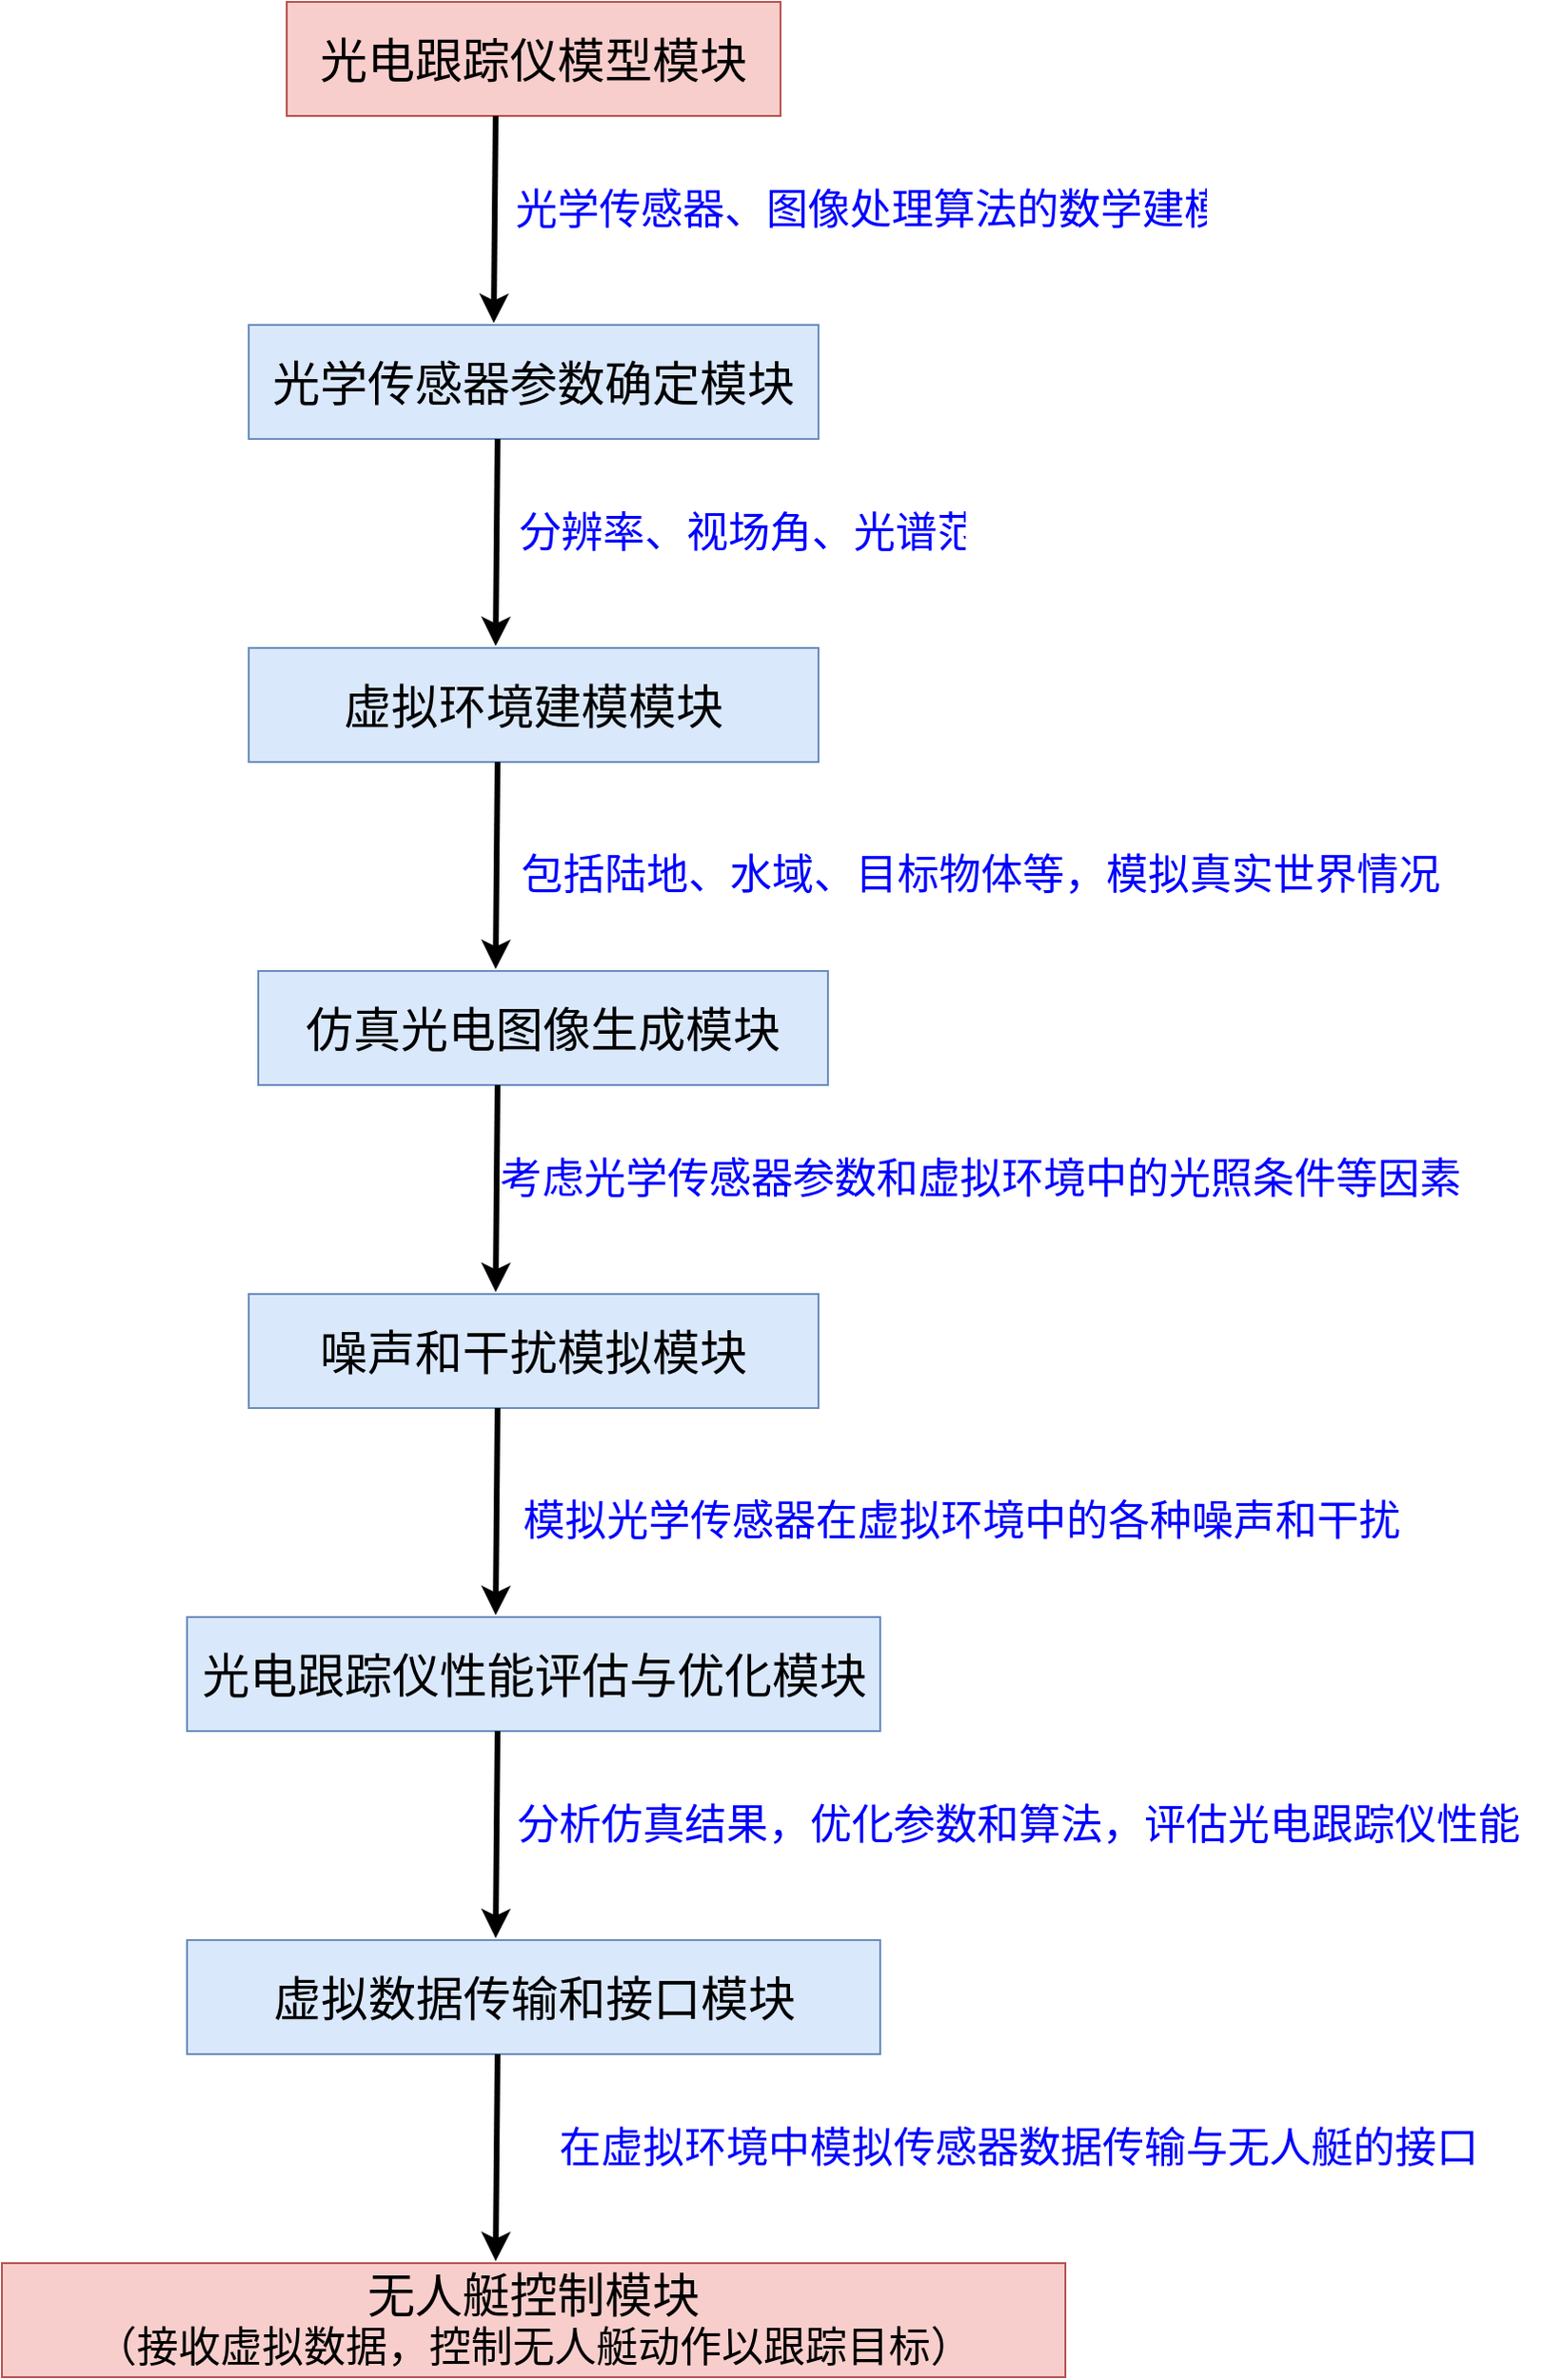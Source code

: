 <mxfile>
    <diagram id="gzKbh8bPQhgBl_x81qo_" name="无人艇载光电跟踪仪虚拟化方法流程图">
        <mxGraphModel dx="1095" dy="784" grid="1" gridSize="10" guides="1" tooltips="1" connect="1" arrows="1" fold="1" page="1" pageScale="1" pageWidth="850" pageHeight="1100" math="0" shadow="0">
            <root>
                <mxCell id="0"/>
                <mxCell id="1" parent="0"/>
                <mxCell id="2" value="&lt;span style=&quot;font-size: 25px;&quot;&gt;光电跟踪仪模型模块&lt;/span&gt;" style="rounded=0;whiteSpace=wrap;html=1;fillColor=#f8cecc;strokeColor=#b85450;" parent="1" vertex="1">
                    <mxGeometry x="290" y="60" width="260" height="60" as="geometry"/>
                </mxCell>
                <mxCell id="3" value="&lt;font style=&quot;&quot;&gt;&lt;font style=&quot;font-size: 25px;&quot;&gt;光学传感器参数确定模块&lt;/font&gt;&lt;br&gt;&lt;/font&gt;" style="rounded=0;whiteSpace=wrap;html=1;fillColor=#dae8fc;strokeColor=#6c8ebf;" parent="1" vertex="1">
                    <mxGeometry x="270" y="230" width="300" height="60" as="geometry"/>
                </mxCell>
                <mxCell id="4" value="&lt;font style=&quot;&quot;&gt;&lt;font style=&quot;font-size: 25px;&quot;&gt;虚拟环境建模模块&lt;/font&gt;&lt;br&gt;&lt;/font&gt;" style="rounded=0;whiteSpace=wrap;html=1;fillColor=#dae8fc;strokeColor=#6c8ebf;" parent="1" vertex="1">
                    <mxGeometry x="270" y="400" width="300" height="60" as="geometry"/>
                </mxCell>
                <mxCell id="5" value="&lt;font style=&quot;&quot;&gt;&lt;font style=&quot;font-size: 25px;&quot;&gt;仿真光电图像生成模块&lt;/font&gt;&lt;br&gt;&lt;/font&gt;" style="rounded=0;whiteSpace=wrap;html=1;fillColor=#dae8fc;strokeColor=#6c8ebf;" parent="1" vertex="1">
                    <mxGeometry x="275" y="570" width="300" height="60" as="geometry"/>
                </mxCell>
                <mxCell id="6" value="&lt;font style=&quot;&quot;&gt;&lt;span style=&quot;font-size: 25px;&quot;&gt;噪声和干扰模拟模块&lt;/span&gt;&lt;br&gt;&lt;/font&gt;" style="rounded=0;whiteSpace=wrap;html=1;fillColor=#dae8fc;strokeColor=#6c8ebf;" parent="1" vertex="1">
                    <mxGeometry x="270" y="740" width="300" height="60" as="geometry"/>
                </mxCell>
                <mxCell id="7" value="&lt;span style=&quot;font-size: 25px;&quot;&gt;光电跟踪仪性能评估与优化模块&lt;/span&gt;" style="rounded=0;whiteSpace=wrap;html=1;fillColor=#dae8fc;strokeColor=#6c8ebf;" parent="1" vertex="1">
                    <mxGeometry x="237.5" y="910" width="365" height="60" as="geometry"/>
                </mxCell>
                <mxCell id="8" value="&lt;span style=&quot;font-size: 25px;&quot;&gt;虚拟数据传输和接口模块&lt;/span&gt;" style="rounded=0;whiteSpace=wrap;html=1;fillColor=#dae8fc;strokeColor=#6c8ebf;" parent="1" vertex="1">
                    <mxGeometry x="237.5" y="1080" width="365" height="60" as="geometry"/>
                </mxCell>
                <mxCell id="9" value="&lt;span style=&quot;font-size: 25px;&quot;&gt;无人艇控制模块&lt;/span&gt;&lt;br&gt;&lt;font style=&quot;font-size: 22px;&quot;&gt;（接收虚拟数据，控制无人艇动作以跟踪目标）&lt;/font&gt;" style="rounded=0;whiteSpace=wrap;html=1;fillColor=#f8cecc;strokeColor=#b85450;" parent="1" vertex="1">
                    <mxGeometry x="140" y="1250" width="560" height="60" as="geometry"/>
                </mxCell>
                <mxCell id="10" value="" style="endArrow=classic;html=1;fontSize=25;strokeWidth=3;entryX=0.43;entryY=-0.017;entryDx=0;entryDy=0;entryPerimeter=0;" parent="1" target="3" edge="1">
                    <mxGeometry width="50" height="50" relative="1" as="geometry">
                        <mxPoint x="400" y="120" as="sourcePoint"/>
                        <mxPoint x="400" y="220" as="targetPoint"/>
                    </mxGeometry>
                </mxCell>
                <mxCell id="11" value="" style="endArrow=classic;html=1;fontSize=25;strokeWidth=3;entryX=0.43;entryY=-0.017;entryDx=0;entryDy=0;entryPerimeter=0;" parent="1" edge="1">
                    <mxGeometry width="50" height="50" relative="1" as="geometry">
                        <mxPoint x="401" y="290" as="sourcePoint"/>
                        <mxPoint x="400" y="398.98" as="targetPoint"/>
                    </mxGeometry>
                </mxCell>
                <mxCell id="12" value="" style="endArrow=classic;html=1;fontSize=25;strokeWidth=3;entryX=0.43;entryY=-0.017;entryDx=0;entryDy=0;entryPerimeter=0;" parent="1" edge="1">
                    <mxGeometry width="50" height="50" relative="1" as="geometry">
                        <mxPoint x="401" y="460" as="sourcePoint"/>
                        <mxPoint x="400" y="568.98" as="targetPoint"/>
                    </mxGeometry>
                </mxCell>
                <mxCell id="13" value="" style="endArrow=classic;html=1;fontSize=25;strokeWidth=3;entryX=0.43;entryY=-0.017;entryDx=0;entryDy=0;entryPerimeter=0;" parent="1" edge="1">
                    <mxGeometry width="50" height="50" relative="1" as="geometry">
                        <mxPoint x="401" y="630" as="sourcePoint"/>
                        <mxPoint x="400" y="738.98" as="targetPoint"/>
                    </mxGeometry>
                </mxCell>
                <mxCell id="14" value="" style="endArrow=classic;html=1;fontSize=25;strokeWidth=3;entryX=0.43;entryY=-0.017;entryDx=0;entryDy=0;entryPerimeter=0;" parent="1" edge="1">
                    <mxGeometry width="50" height="50" relative="1" as="geometry">
                        <mxPoint x="401" y="800" as="sourcePoint"/>
                        <mxPoint x="400" y="908.98" as="targetPoint"/>
                    </mxGeometry>
                </mxCell>
                <mxCell id="15" value="" style="endArrow=classic;html=1;fontSize=25;strokeWidth=3;entryX=0.43;entryY=-0.017;entryDx=0;entryDy=0;entryPerimeter=0;" parent="1" edge="1">
                    <mxGeometry width="50" height="50" relative="1" as="geometry">
                        <mxPoint x="401" y="970" as="sourcePoint"/>
                        <mxPoint x="400" y="1078.98" as="targetPoint"/>
                    </mxGeometry>
                </mxCell>
                <mxCell id="16" value="" style="endArrow=classic;html=1;fontSize=25;strokeWidth=3;entryX=0.43;entryY=-0.017;entryDx=0;entryDy=0;entryPerimeter=0;" parent="1" edge="1">
                    <mxGeometry width="50" height="50" relative="1" as="geometry">
                        <mxPoint x="401" y="1140" as="sourcePoint"/>
                        <mxPoint x="400" y="1248.98" as="targetPoint"/>
                    </mxGeometry>
                </mxCell>
                <mxCell id="17" value="&lt;font color=&quot;#0000ff&quot; style=&quot;font-size: 22px;&quot;&gt;光学传感器、图像处理算法的数学建模和仿真&lt;br&gt;&lt;/font&gt;" style="text;html=1;align=center;verticalAlign=middle;resizable=0;points=[];autosize=1;strokeColor=none;fillColor=none;rotation=0;" parent="1" vertex="1">
                    <mxGeometry x="400" y="150" width="460" height="40" as="geometry"/>
                </mxCell>
                <mxCell id="18" value="&lt;font color=&quot;#0000ff&quot; style=&quot;font-size: 22px;&quot;&gt;分辨率、视场角、光谱范围等&lt;br&gt;&lt;/font&gt;" style="text;html=1;align=center;verticalAlign=middle;resizable=0;points=[];autosize=1;strokeColor=none;fillColor=none;rotation=0;" parent="1" vertex="1">
                    <mxGeometry x="400" y="320" width="310" height="40" as="geometry"/>
                </mxCell>
                <mxCell id="19" value="&lt;font color=&quot;#0000ff&quot; style=&quot;font-size: 22px;&quot;&gt;包括陆地、水域、目标物体等，模拟真实世界情况&lt;br&gt;&lt;/font&gt;" style="text;html=1;align=center;verticalAlign=middle;resizable=0;points=[];autosize=1;strokeColor=none;fillColor=none;rotation=0;" parent="1" vertex="1">
                    <mxGeometry x="400" y="500" width="510" height="40" as="geometry"/>
                </mxCell>
                <mxCell id="20" value="&lt;font color=&quot;#0000ff&quot; style=&quot;font-size: 22px;&quot;&gt;考虑光学传感器参数和虚拟环境中的光照条件等因素&lt;br&gt;&lt;/font&gt;" style="text;html=1;align=center;verticalAlign=middle;resizable=0;points=[];autosize=1;strokeColor=none;fillColor=none;rotation=0;" parent="1" vertex="1">
                    <mxGeometry x="390" y="660" width="530" height="40" as="geometry"/>
                </mxCell>
                <mxCell id="21" value="&lt;font color=&quot;#0000ff&quot; style=&quot;font-size: 22px;&quot;&gt;模拟光学传感器在虚拟环境中的各种噪声和干扰&lt;br&gt;&lt;/font&gt;" style="text;html=1;align=center;verticalAlign=middle;resizable=0;points=[];autosize=1;strokeColor=none;fillColor=none;rotation=0;" parent="1" vertex="1">
                    <mxGeometry x="400" y="840" width="490" height="40" as="geometry"/>
                </mxCell>
                <mxCell id="22" value="&lt;font color=&quot;#0000ff&quot; style=&quot;font-size: 22px;&quot;&gt;分析仿真结果，优化参数和算法，评估光电跟踪仪性能&lt;br&gt;&lt;/font&gt;" style="text;html=1;align=center;verticalAlign=middle;resizable=0;points=[];autosize=1;strokeColor=none;fillColor=none;rotation=0;" parent="1" vertex="1">
                    <mxGeometry x="400" y="1000" width="550" height="40" as="geometry"/>
                </mxCell>
                <mxCell id="23" value="&lt;font color=&quot;#0000ff&quot; style=&quot;font-size: 22px;&quot;&gt;在虚拟环境中模拟传感器数据传输与无人艇的接口&lt;br&gt;&lt;/font&gt;" style="text;html=1;align=center;verticalAlign=middle;resizable=0;points=[];autosize=1;strokeColor=none;fillColor=none;rotation=0;" parent="1" vertex="1">
                    <mxGeometry x="420" y="1170" width="510" height="40" as="geometry"/>
                </mxCell>
            </root>
        </mxGraphModel>
    </diagram>
    <diagram id="MPUVzFJ4Dcb1uMrw4tZO" name="虚拟光电跟踪仪载荷接入系统简易架构图">
        <mxGraphModel dx="2236" dy="784" grid="1" gridSize="10" guides="1" tooltips="1" connect="1" arrows="1" fold="1" page="1" pageScale="1" pageWidth="850" pageHeight="1100" math="0" shadow="0">
            <root>
                <mxCell id="0"/>
                <mxCell id="1" parent="0"/>
                <mxCell id="HXpxABMAaABxHJBPbGZy-1" value="" style="rounded=1;whiteSpace=wrap;html=1;fillColor=#dae8fc;strokeColor=#6c8ebf;" vertex="1" parent="1">
                    <mxGeometry x="-50" width="640" height="730" as="geometry"/>
                </mxCell>
                <mxCell id="HXpxABMAaABxHJBPbGZy-2" value="&lt;font style=&quot;font-size: 25px;&quot;&gt;无人艇操作系统主控制模块&lt;/font&gt;" style="text;html=1;align=center;verticalAlign=middle;resizable=0;points=[];autosize=1;strokeColor=#6c8ebf;fillColor=#dae8fc;rounded=1;glass=0;shadow=0;labelBackgroundColor=none;labelBorderColor=none;fontColor=#FF3333;" vertex="1" parent="1">
                    <mxGeometry x="-10" y="40" width="320" height="40" as="geometry"/>
                </mxCell>
                <mxCell id="HXpxABMAaABxHJBPbGZy-3" value="" style="rounded=1;whiteSpace=wrap;html=1;fillColor=#dae8fc;strokeColor=#6c8ebf;" vertex="1" parent="1">
                    <mxGeometry x="107.5" y="110" width="392.5" height="520" as="geometry"/>
                </mxCell>
                <mxCell id="HXpxABMAaABxHJBPbGZy-4" value="&lt;font style=&quot;font-size: 25px;&quot;&gt;载荷接入控制模块&lt;/font&gt;" style="text;html=1;align=center;verticalAlign=middle;resizable=0;points=[];autosize=1;strokeColor=#6c8ebf;fillColor=#dae8fc;rounded=1;glass=0;shadow=0;labelBackgroundColor=none;labelBorderColor=none;fontColor=#FF3333;" vertex="1" parent="1">
                    <mxGeometry x="130" y="140" width="220" height="40" as="geometry"/>
                </mxCell>
                <mxCell id="HXpxABMAaABxHJBPbGZy-5" value="数据传输模块" style="rounded=1;whiteSpace=wrap;html=1;shadow=0;glass=0;labelBackgroundColor=none;labelBorderColor=none;sketch=0;fontSize=20;fillColor=#dae8fc;strokeColor=#6c8ebf;" vertex="1" parent="1">
                    <mxGeometry x="290" y="210" width="150" height="60" as="geometry"/>
                </mxCell>
                <mxCell id="HXpxABMAaABxHJBPbGZy-6" value="数据处理模块" style="rounded=1;whiteSpace=wrap;html=1;shadow=0;glass=0;labelBackgroundColor=none;labelBorderColor=none;sketch=0;fontSize=20;fillColor=#dae8fc;strokeColor=#6c8ebf;" vertex="1" parent="1">
                    <mxGeometry x="290" y="350" width="150" height="60" as="geometry"/>
                </mxCell>
                <mxCell id="HXpxABMAaABxHJBPbGZy-7" value="状态监测模块" style="rounded=1;whiteSpace=wrap;html=1;shadow=0;glass=0;labelBackgroundColor=none;labelBorderColor=none;sketch=0;fontSize=20;fillColor=#dae8fc;strokeColor=#6c8ebf;" vertex="1" parent="1">
                    <mxGeometry x="290" y="490" width="150" height="60" as="geometry"/>
                </mxCell>
                <mxCell id="HXpxABMAaABxHJBPbGZy-8" value="" style="endArrow=classic;html=1;fontSize=25;strokeWidth=3;" edge="1" parent="1">
                    <mxGeometry width="50" height="50" relative="1" as="geometry">
                        <mxPoint x="364.5" y="350" as="sourcePoint"/>
                        <mxPoint x="364.5" y="270" as="targetPoint"/>
                        <Array as="points">
                            <mxPoint x="364.5" y="300"/>
                        </Array>
                    </mxGeometry>
                </mxCell>
                <mxCell id="HXpxABMAaABxHJBPbGZy-9" value="" style="endArrow=classic;html=1;fontSize=25;strokeWidth=3;" edge="1" parent="1">
                    <mxGeometry width="50" height="50" relative="1" as="geometry">
                        <mxPoint x="364.5" y="490" as="sourcePoint"/>
                        <mxPoint x="364.5" y="410" as="targetPoint"/>
                        <Array as="points">
                            <mxPoint x="364.5" y="440"/>
                        </Array>
                    </mxGeometry>
                </mxCell>
                <mxCell id="HXpxABMAaABxHJBPbGZy-10" value="" style="rounded=1;whiteSpace=wrap;html=1;fillColor=#dae8fc;strokeColor=#6c8ebf;" vertex="1" parent="1">
                    <mxGeometry x="-10" y="820" width="570" height="200" as="geometry"/>
                </mxCell>
                <mxCell id="HXpxABMAaABxHJBPbGZy-12" value="&lt;font color=&quot;#0000ff&quot; style=&quot;font-size: 22px;&quot;&gt;虚拟光电跟踪仪&lt;br&gt;&lt;/font&gt;" style="text;html=1;align=center;verticalAlign=middle;resizable=0;points=[];autosize=1;strokeColor=none;fillColor=none;rotation=0;" vertex="1" parent="1">
                    <mxGeometry x="170" y="930" width="180" height="40" as="geometry"/>
                </mxCell>
                <mxCell id="HXpxABMAaABxHJBPbGZy-13" value="" style="endArrow=classic;html=1;strokeWidth=3;fontSize=25;entryX=0.657;entryY=0.05;entryDx=0;entryDy=0;entryPerimeter=0;" edge="1" parent="1" target="HXpxABMAaABxHJBPbGZy-10">
                    <mxGeometry width="50" height="50" relative="1" as="geometry">
                        <mxPoint x="364.5" y="550" as="sourcePoint"/>
                        <mxPoint x="364.5" y="790" as="targetPoint"/>
                    </mxGeometry>
                </mxCell>
                <mxCell id="HXpxABMAaABxHJBPbGZy-14" value="" style="endArrow=classic;html=1;strokeWidth=3;fontSize=25;" edge="1" parent="1">
                    <mxGeometry width="50" height="50" relative="1" as="geometry">
                        <mxPoint x="140" y="730" as="sourcePoint"/>
                        <mxPoint x="140" y="830" as="targetPoint"/>
                    </mxGeometry>
                </mxCell>
                <mxCell id="HXpxABMAaABxHJBPbGZy-15" value="" style="endArrow=classic;html=1;strokeWidth=3;fontSize=25;" edge="1" parent="1">
                    <mxGeometry width="50" height="50" relative="1" as="geometry">
                        <mxPoint x="269.51" y="640" as="sourcePoint"/>
                        <mxPoint x="270" y="830" as="targetPoint"/>
                    </mxGeometry>
                </mxCell>
            </root>
        </mxGraphModel>
    </diagram>
</mxfile>
